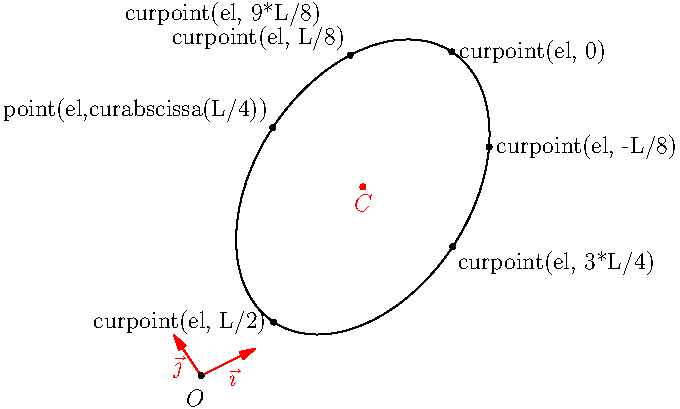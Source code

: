 import geometry;
size(12cm,0);

currentcoordsys=cartesiansystem((0,0),i=(1,0.5),j=(-0.5,.75));
show(currentcoordsys, xpen=invisible);

point A=(4,2);

ellipse el=ellipse(A,3,2,30);
draw(el);
dot("$C$",el.C,S,red);


/*<asyxml><view file="modules/geometry.asy" type="pair" signature="curpoint(explicit ellipse,real)"/></asyxml>*/
dot("curpoint(el, 0)", curpoint(el,0), E);

real L=arclength(el);


dot("curpoint(el, L/8)", curpoint(el,L/8),NW);

dot("curpoint(el, -L/8)", curpoint(el,-L/8));

/*<asyxml><view file="modules/geometry.asy" type="abscissa" signature="curabscissa(real)"/></asyxml>*/
dot("point(el,curabscissa(L/4))", point(el,curabscissa(L/4)),NW);
// point(el,curabscissa(pi)) can be replaced by curpoint(el,pi)

dot("curpoint(el, L/2)", curpoint(el,L/2),W);
dot("curpoint(el, 3*L/4)", curpoint(el,3*L/4),SE);
dot("curpoint(el, 9*L/8)", curpoint(el,9*L/8),4N+4W);
